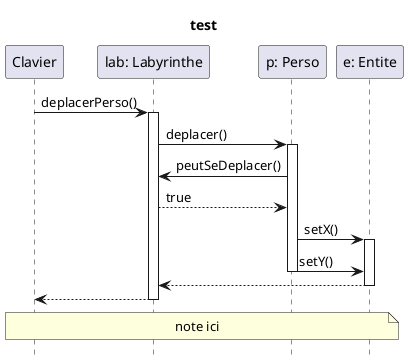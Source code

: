 @startuml
hide footbox

title test

participant "Clavier" as c
participant "lab: Labyrinthe" as l
participant "p: Perso" as p
participant "e: Entite" as e


    c -> l : deplacerPerso()
    activate l
    l -> p : deplacer()
    activate p
    p -> l : peutSeDeplacer()
    l --> p : true
    p -> e : setX()
    activate e
     p -> e : setY()
    deactivate p
    e --> l
    deactivate e
    l--> c
    deactivate

note across
note ici
end note

@enduml